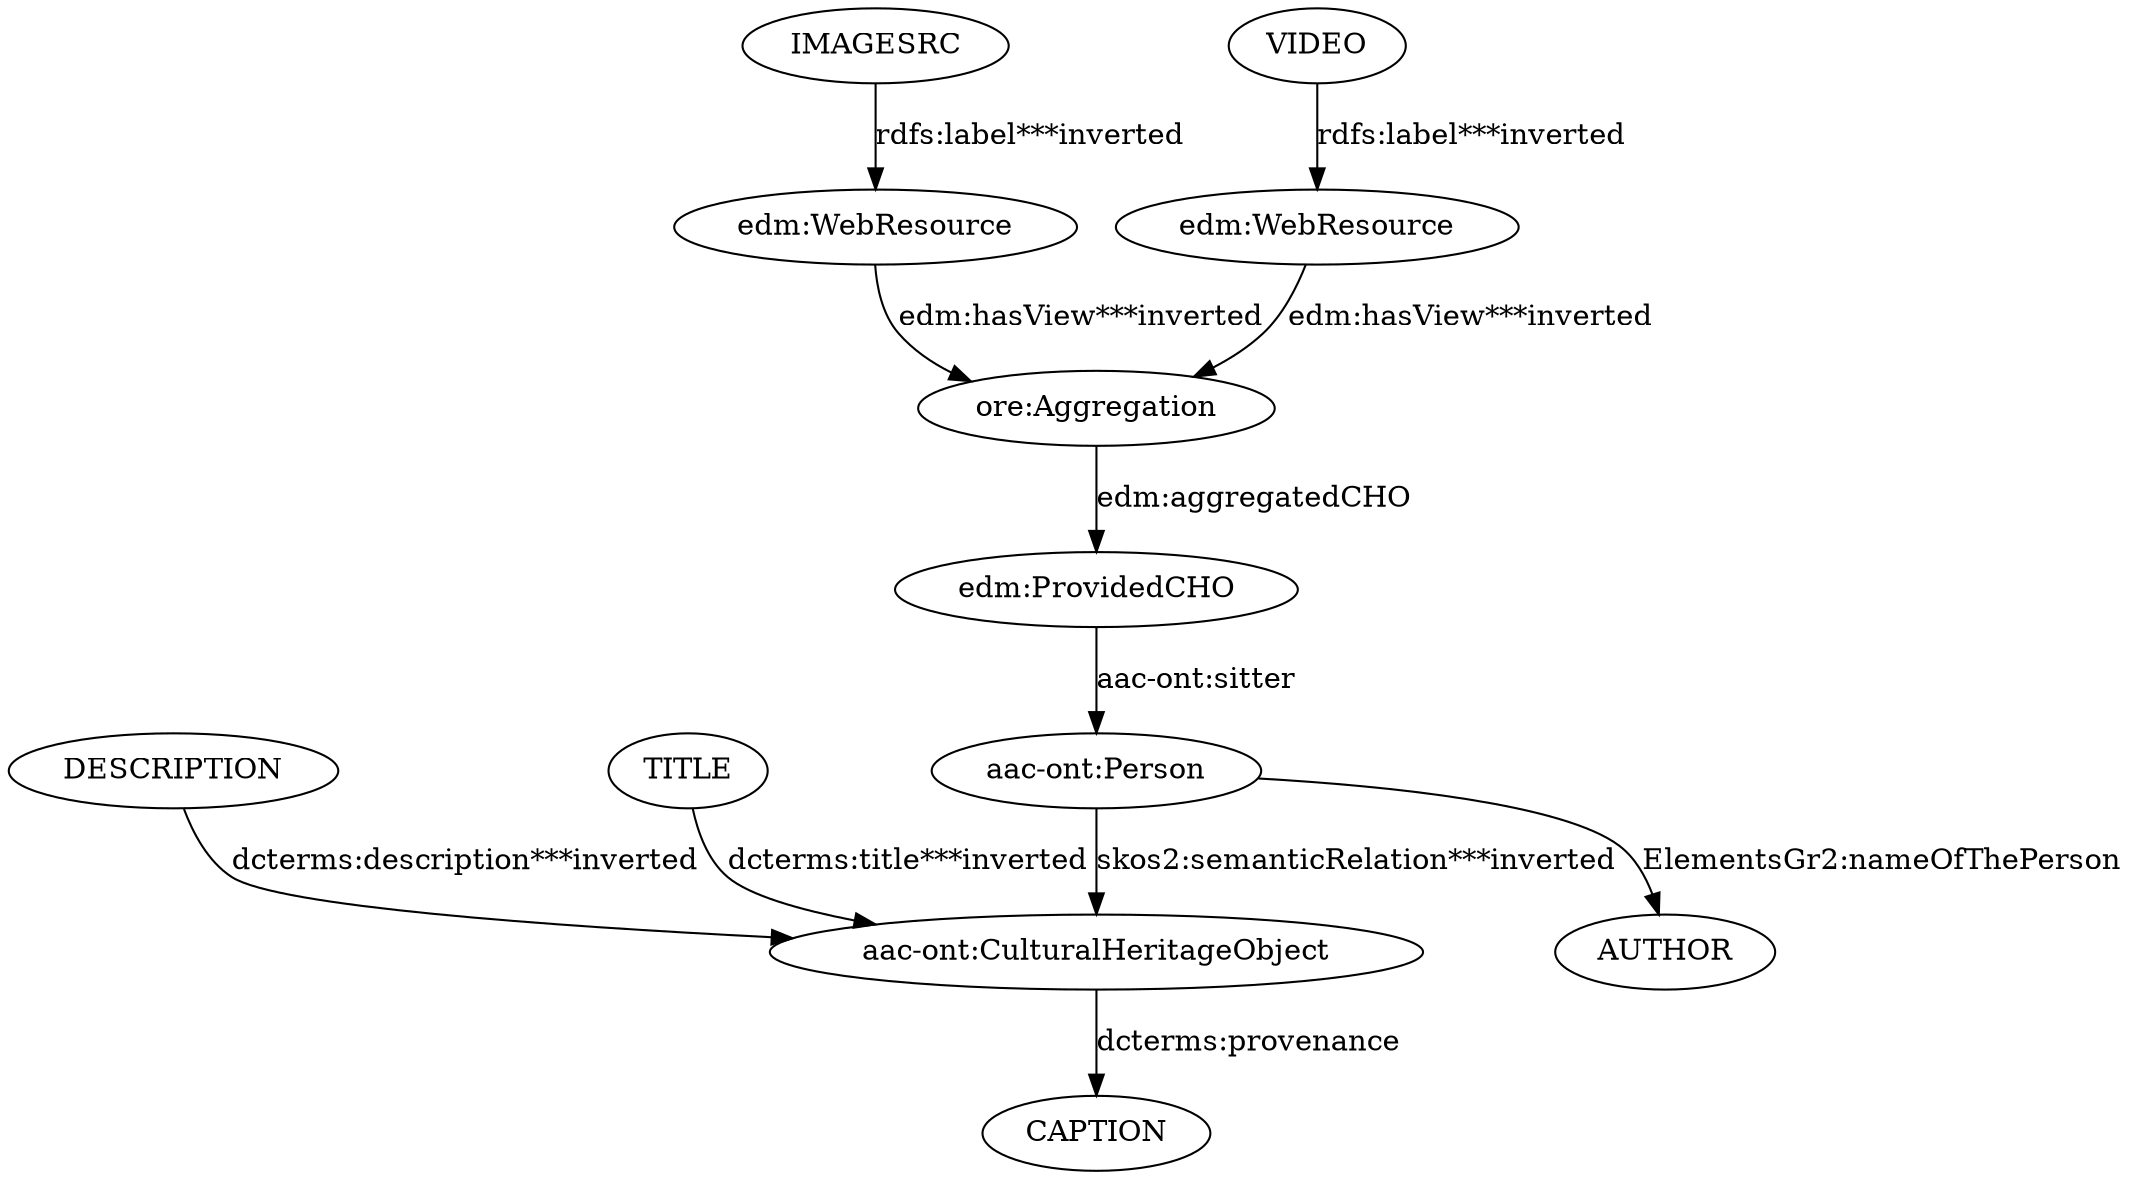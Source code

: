 digraph {
  DESCRIPTION [type=attribute_name,label=DESCRIPTION]
  "aac-ont:CulturalHeritageObject1" [type=class_uri,label="aac-ont:CulturalHeritageObject"]
  IMAGESRC [type=attribute_name,label=IMAGESRC]
  "edm:WebResource1" [type=class_uri,label="edm:WebResource"]
  TITLE [type=attribute_name,label=TITLE]
  VIDEO [type=attribute_name,label=VIDEO]
  "edm:WebResource2" [type=class_uri,label="edm:WebResource"]
  CAPTION [type=attribute_name,label=CAPTION]
  "aac-ont:Person1" [type=class_uri,label="aac-ont:Person"]
  AUTHOR [type=attribute_name,label=AUTHOR]
  "edm:ProvidedCHO" [type=class_uri,label="edm:ProvidedCHO"]
  "ore:Aggregation" [type=class_uri,label="ore:Aggregation"]
  DESCRIPTION -> "aac-ont:CulturalHeritageObject1" [type=st_property_uri,label="dcterms:description***inverted",weight=1]
  IMAGESRC -> "edm:WebResource1" [type=st_property_uri,label="rdfs:label***inverted",weight=1]
  TITLE -> "aac-ont:CulturalHeritageObject1" [type=st_property_uri,label="dcterms:title***inverted",weight=1]
  VIDEO -> "edm:WebResource2" [type=st_property_uri,label="rdfs:label***inverted",weight=1]
  "aac-ont:CulturalHeritageObject1" -> CAPTION [label="dcterms:provenance",type=st_property_uri]
  "aac-ont:Person1" -> AUTHOR [label="ElementsGr2:nameOfThePerson",type=st_property_uri]
  "aac-ont:Person1" -> "aac-ont:CulturalHeritageObject1" [type=inherited,label="skos2:semanticRelation***inverted",weight=4]
  "edm:ProvidedCHO" -> "aac-ont:Person1" [label="aac-ont:sitter",type=direct_property_uri,weight=1]
  "edm:WebResource1" -> "ore:Aggregation" [type=direct_property_uri,label="edm:hasView***inverted",weight=1]
  "edm:WebResource2" -> "ore:Aggregation" [type=direct_property_uri,label="edm:hasView***inverted",weight=1]
  "ore:Aggregation" -> "edm:ProvidedCHO" [label="edm:aggregatedCHO",type=direct_property_uri,weight=1]
}
